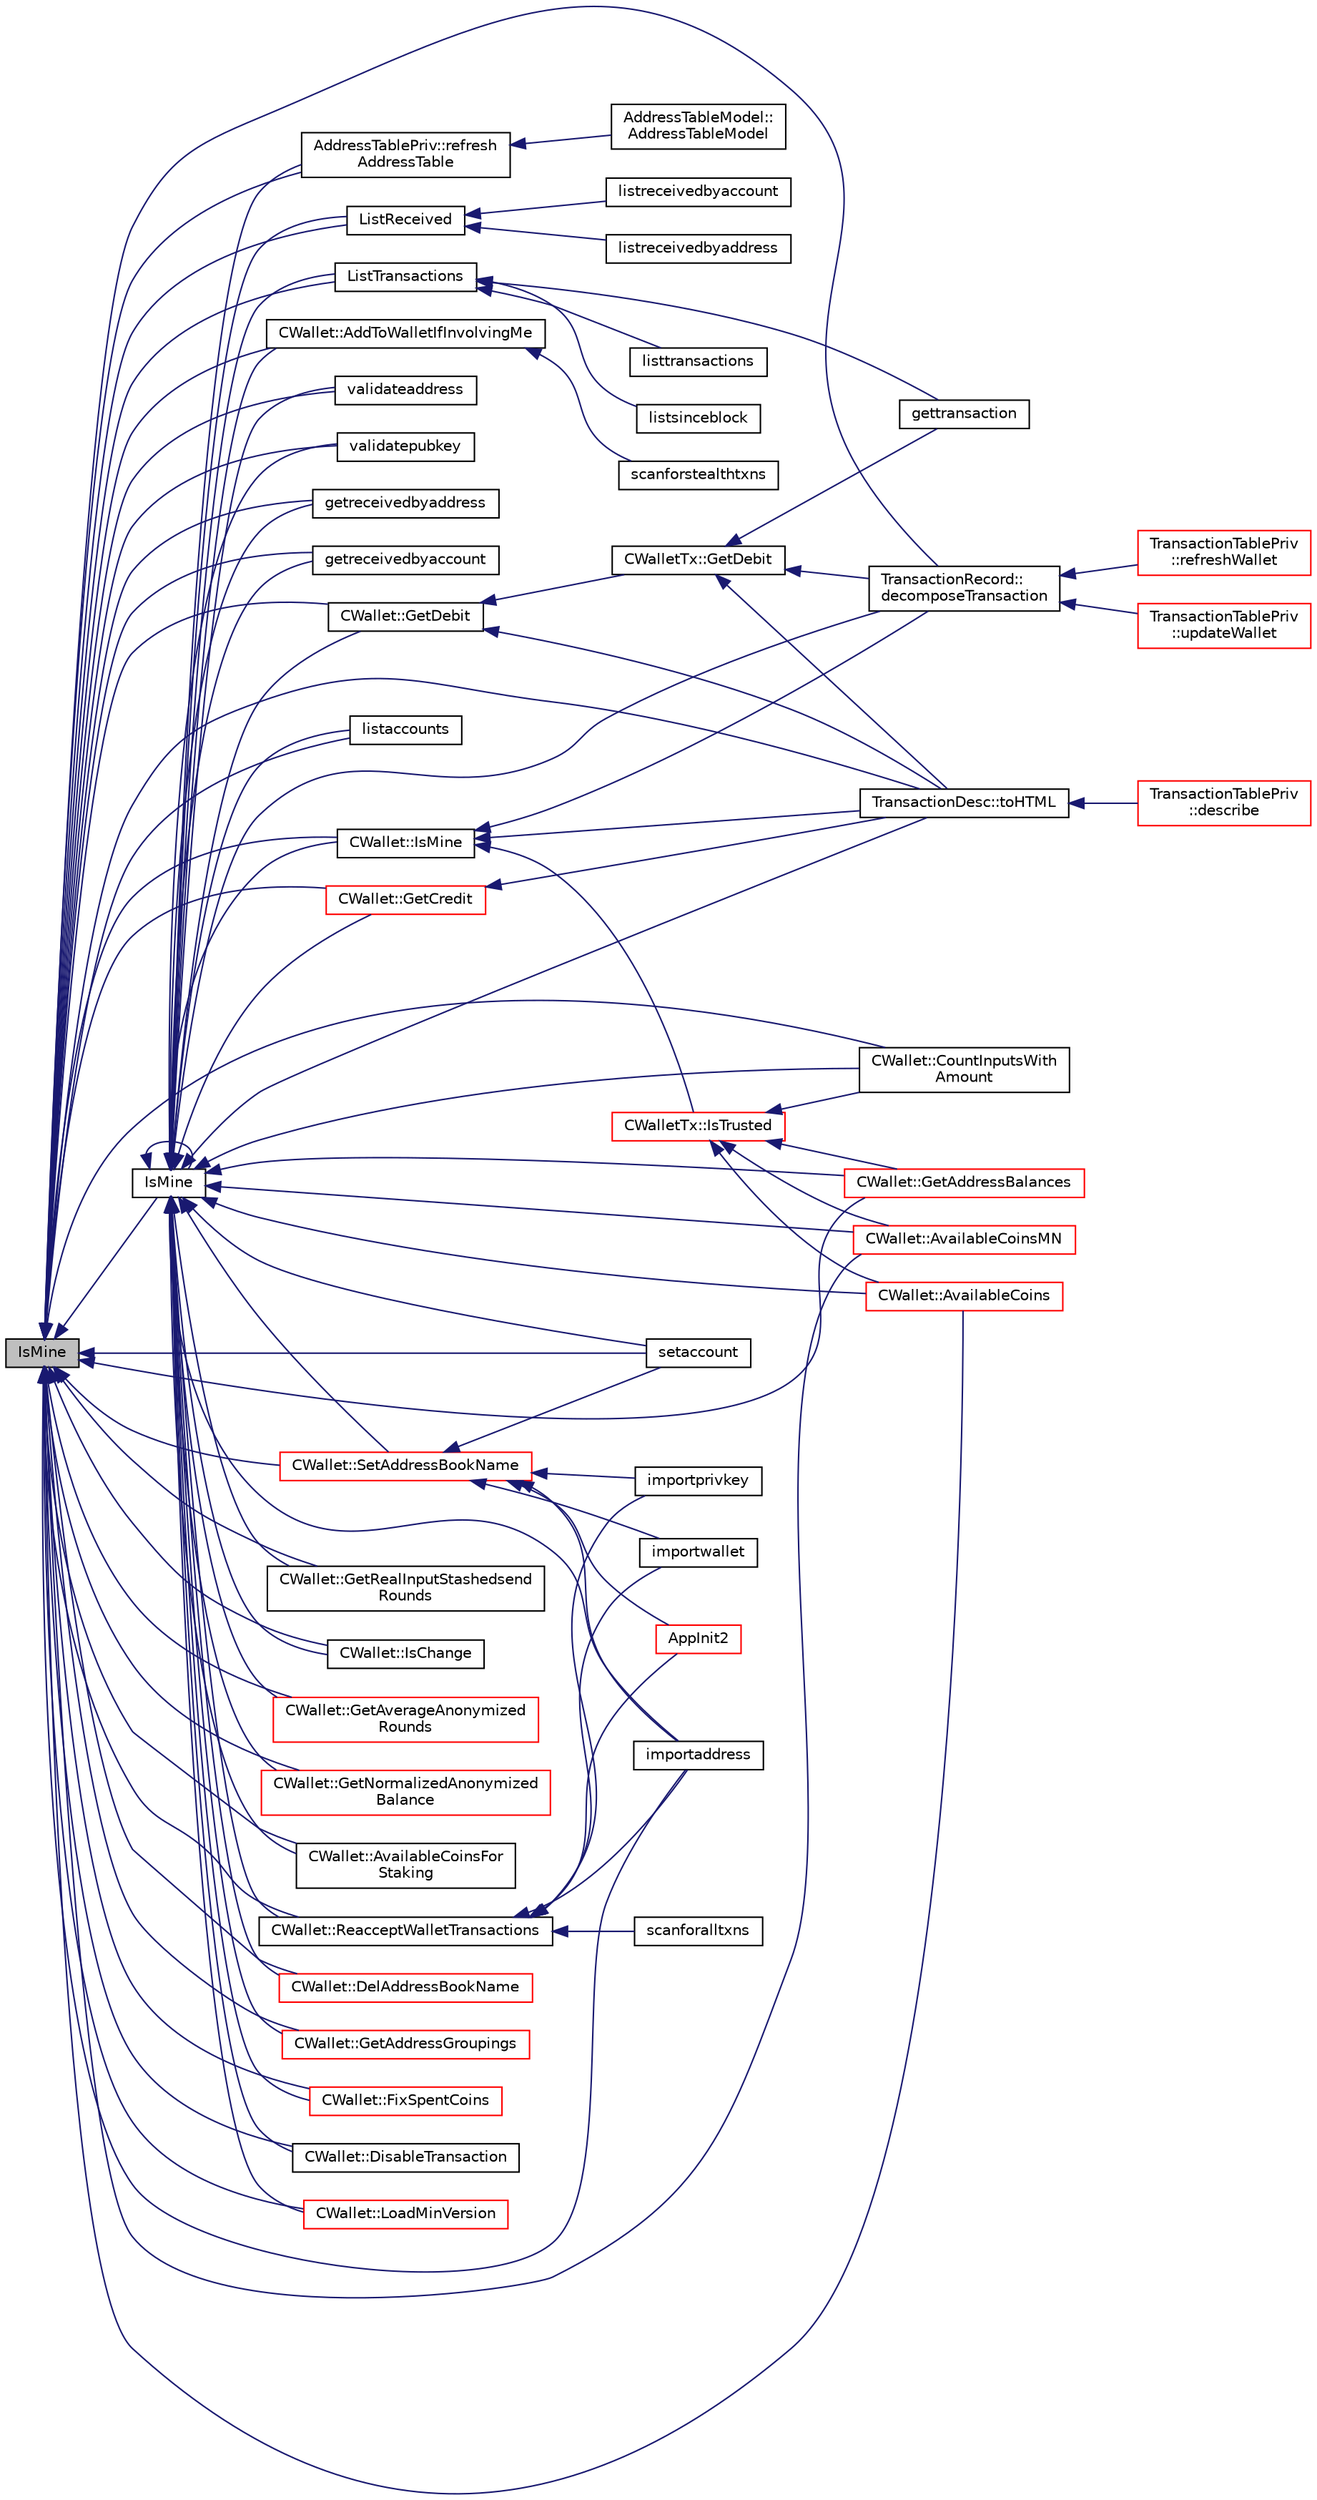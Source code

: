 digraph "IsMine"
{
  edge [fontname="Helvetica",fontsize="10",labelfontname="Helvetica",labelfontsize="10"];
  node [fontname="Helvetica",fontsize="10",shape=record];
  rankdir="LR";
  Node2366 [label="IsMine",height=0.2,width=0.4,color="black", fillcolor="grey75", style="filled", fontcolor="black"];
  Node2366 -> Node2367 [dir="back",color="midnightblue",fontsize="10",style="solid",fontname="Helvetica"];
  Node2367 [label="AddressTablePriv::refresh\lAddressTable",height=0.2,width=0.4,color="black", fillcolor="white", style="filled",URL="$de/dba/class_address_table_priv.html#af093c98444e8f734e08cfc2ce5b9b116"];
  Node2367 -> Node2368 [dir="back",color="midnightblue",fontsize="10",style="solid",fontname="Helvetica"];
  Node2368 [label="AddressTableModel::\lAddressTableModel",height=0.2,width=0.4,color="black", fillcolor="white", style="filled",URL="$d9/ded/class_address_table_model.html#a273787011f7e387cc68b8282539fb9ef"];
  Node2366 -> Node2369 [dir="back",color="midnightblue",fontsize="10",style="solid",fontname="Helvetica"];
  Node2369 [label="TransactionDesc::toHTML",height=0.2,width=0.4,color="black", fillcolor="white", style="filled",URL="$d4/da9/class_transaction_desc.html#ab7c9dbb2048aae121dd9d75df86e64f4"];
  Node2369 -> Node2370 [dir="back",color="midnightblue",fontsize="10",style="solid",fontname="Helvetica"];
  Node2370 [label="TransactionTablePriv\l::describe",height=0.2,width=0.4,color="red", fillcolor="white", style="filled",URL="$d2/ddb/class_transaction_table_priv.html#ab08d44e16bf6dd95b5b83959b3013780"];
  Node2366 -> Node2381 [dir="back",color="midnightblue",fontsize="10",style="solid",fontname="Helvetica"];
  Node2381 [label="TransactionRecord::\ldecomposeTransaction",height=0.2,width=0.4,color="black", fillcolor="white", style="filled",URL="$d1/da7/class_transaction_record.html#a9f5db4465fa5fdcc3f9af525096bcdb9"];
  Node2381 -> Node2382 [dir="back",color="midnightblue",fontsize="10",style="solid",fontname="Helvetica"];
  Node2382 [label="TransactionTablePriv\l::refreshWallet",height=0.2,width=0.4,color="red", fillcolor="white", style="filled",URL="$d2/ddb/class_transaction_table_priv.html#a1f81da5d7cfb2aac03a5e18e6bc91792"];
  Node2381 -> Node2383 [dir="back",color="midnightblue",fontsize="10",style="solid",fontname="Helvetica"];
  Node2383 [label="TransactionTablePriv\l::updateWallet",height=0.2,width=0.4,color="red", fillcolor="white", style="filled",URL="$d2/ddb/class_transaction_table_priv.html#a5a8454ce91251c4d9eb927bf2850745c"];
  Node2366 -> Node2385 [dir="back",color="midnightblue",fontsize="10",style="solid",fontname="Helvetica"];
  Node2385 [label="importaddress",height=0.2,width=0.4,color="black", fillcolor="white", style="filled",URL="$dc/dbf/rpcdump_8cpp.html#a457bc572859c8265c72a0afd1a6db56c"];
  Node2366 -> Node2386 [dir="back",color="midnightblue",fontsize="10",style="solid",fontname="Helvetica"];
  Node2386 [label="validateaddress",height=0.2,width=0.4,color="black", fillcolor="white", style="filled",URL="$db/d48/rpcmisc_8cpp.html#aea4124dcc1390de557db6128da0697f4"];
  Node2366 -> Node2387 [dir="back",color="midnightblue",fontsize="10",style="solid",fontname="Helvetica"];
  Node2387 [label="validatepubkey",height=0.2,width=0.4,color="black", fillcolor="white", style="filled",URL="$db/d48/rpcmisc_8cpp.html#a32620752527477f4bac811a7db5ab35b"];
  Node2366 -> Node2388 [dir="back",color="midnightblue",fontsize="10",style="solid",fontname="Helvetica"];
  Node2388 [label="setaccount",height=0.2,width=0.4,color="black", fillcolor="white", style="filled",URL="$df/d1d/rpcwallet_8cpp.html#a6bf0dc200554f841a4549a2e5087f699"];
  Node2366 -> Node2389 [dir="back",color="midnightblue",fontsize="10",style="solid",fontname="Helvetica"];
  Node2389 [label="getreceivedbyaddress",height=0.2,width=0.4,color="black", fillcolor="white", style="filled",URL="$df/d1d/rpcwallet_8cpp.html#abbb6475509aa2e69844f0b3a8bcb422a"];
  Node2366 -> Node2390 [dir="back",color="midnightblue",fontsize="10",style="solid",fontname="Helvetica"];
  Node2390 [label="getreceivedbyaccount",height=0.2,width=0.4,color="black", fillcolor="white", style="filled",URL="$df/d1d/rpcwallet_8cpp.html#a07526be5270b0e55b4a0b79c01205f3d"];
  Node2366 -> Node2391 [dir="back",color="midnightblue",fontsize="10",style="solid",fontname="Helvetica"];
  Node2391 [label="ListReceived",height=0.2,width=0.4,color="black", fillcolor="white", style="filled",URL="$df/d1d/rpcwallet_8cpp.html#a0cc958f67a8d6d0002cb4fee19eddb5c"];
  Node2391 -> Node2392 [dir="back",color="midnightblue",fontsize="10",style="solid",fontname="Helvetica"];
  Node2392 [label="listreceivedbyaddress",height=0.2,width=0.4,color="black", fillcolor="white", style="filled",URL="$df/d1d/rpcwallet_8cpp.html#a34b36ceb4a7e36e0dab24cf675c49da5"];
  Node2391 -> Node2393 [dir="back",color="midnightblue",fontsize="10",style="solid",fontname="Helvetica"];
  Node2393 [label="listreceivedbyaccount",height=0.2,width=0.4,color="black", fillcolor="white", style="filled",URL="$df/d1d/rpcwallet_8cpp.html#ab7e240a25a3d2d30ffb65bdfdfa082eb"];
  Node2366 -> Node2394 [dir="back",color="midnightblue",fontsize="10",style="solid",fontname="Helvetica"];
  Node2394 [label="ListTransactions",height=0.2,width=0.4,color="black", fillcolor="white", style="filled",URL="$df/d1d/rpcwallet_8cpp.html#a460d931e7f098979bea783409c971d53"];
  Node2394 -> Node2395 [dir="back",color="midnightblue",fontsize="10",style="solid",fontname="Helvetica"];
  Node2395 [label="listtransactions",height=0.2,width=0.4,color="black", fillcolor="white", style="filled",URL="$df/d1d/rpcwallet_8cpp.html#a3247ccfc52f810122e28895d423e13fd"];
  Node2394 -> Node2396 [dir="back",color="midnightblue",fontsize="10",style="solid",fontname="Helvetica"];
  Node2396 [label="listsinceblock",height=0.2,width=0.4,color="black", fillcolor="white", style="filled",URL="$df/d1d/rpcwallet_8cpp.html#a53cf4975a89f414ef3bd180f6b4773cd"];
  Node2394 -> Node2397 [dir="back",color="midnightblue",fontsize="10",style="solid",fontname="Helvetica"];
  Node2397 [label="gettransaction",height=0.2,width=0.4,color="black", fillcolor="white", style="filled",URL="$df/d1d/rpcwallet_8cpp.html#a845c15a1402787fcf2cc021111ea89f5"];
  Node2366 -> Node2398 [dir="back",color="midnightblue",fontsize="10",style="solid",fontname="Helvetica"];
  Node2398 [label="listaccounts",height=0.2,width=0.4,color="black", fillcolor="white", style="filled",URL="$df/d1d/rpcwallet_8cpp.html#a0cd5dc1112a6c6d5a29a381cd7967fc5"];
  Node2366 -> Node2399 [dir="back",color="midnightblue",fontsize="10",style="solid",fontname="Helvetica"];
  Node2399 [label="IsMine",height=0.2,width=0.4,color="black", fillcolor="white", style="filled",URL="$de/d7f/script_8h.html#adc59cf67d903c1ba1ef225561b85bfce"];
  Node2399 -> Node2367 [dir="back",color="midnightblue",fontsize="10",style="solid",fontname="Helvetica"];
  Node2399 -> Node2369 [dir="back",color="midnightblue",fontsize="10",style="solid",fontname="Helvetica"];
  Node2399 -> Node2381 [dir="back",color="midnightblue",fontsize="10",style="solid",fontname="Helvetica"];
  Node2399 -> Node2385 [dir="back",color="midnightblue",fontsize="10",style="solid",fontname="Helvetica"];
  Node2399 -> Node2386 [dir="back",color="midnightblue",fontsize="10",style="solid",fontname="Helvetica"];
  Node2399 -> Node2387 [dir="back",color="midnightblue",fontsize="10",style="solid",fontname="Helvetica"];
  Node2399 -> Node2388 [dir="back",color="midnightblue",fontsize="10",style="solid",fontname="Helvetica"];
  Node2399 -> Node2389 [dir="back",color="midnightblue",fontsize="10",style="solid",fontname="Helvetica"];
  Node2399 -> Node2390 [dir="back",color="midnightblue",fontsize="10",style="solid",fontname="Helvetica"];
  Node2399 -> Node2391 [dir="back",color="midnightblue",fontsize="10",style="solid",fontname="Helvetica"];
  Node2399 -> Node2394 [dir="back",color="midnightblue",fontsize="10",style="solid",fontname="Helvetica"];
  Node2399 -> Node2398 [dir="back",color="midnightblue",fontsize="10",style="solid",fontname="Helvetica"];
  Node2399 -> Node2399 [dir="back",color="midnightblue",fontsize="10",style="solid",fontname="Helvetica"];
  Node2399 -> Node2400 [dir="back",color="midnightblue",fontsize="10",style="solid",fontname="Helvetica"];
  Node2400 [label="CWallet::AddToWalletIfInvolvingMe",height=0.2,width=0.4,color="black", fillcolor="white", style="filled",URL="$d2/de5/class_c_wallet.html#a487f7cba517d37d24e5fa422711574d9"];
  Node2400 -> Node2401 [dir="back",color="midnightblue",fontsize="10",style="solid",fontname="Helvetica"];
  Node2401 [label="scanforstealthtxns",height=0.2,width=0.4,color="black", fillcolor="white", style="filled",URL="$df/d1d/rpcwallet_8cpp.html#a0ccac8f2681d64203d20324d6c06f2e3"];
  Node2399 -> Node2402 [dir="back",color="midnightblue",fontsize="10",style="solid",fontname="Helvetica"];
  Node2402 [label="CWallet::IsMine",height=0.2,width=0.4,color="black", fillcolor="white", style="filled",URL="$d2/de5/class_c_wallet.html#a4eada57edc1c443564b8cc9b853d955c"];
  Node2402 -> Node2369 [dir="back",color="midnightblue",fontsize="10",style="solid",fontname="Helvetica"];
  Node2402 -> Node2381 [dir="back",color="midnightblue",fontsize="10",style="solid",fontname="Helvetica"];
  Node2402 -> Node2403 [dir="back",color="midnightblue",fontsize="10",style="solid",fontname="Helvetica"];
  Node2403 [label="CWalletTx::IsTrusted",height=0.2,width=0.4,color="red", fillcolor="white", style="filled",URL="$d6/d53/class_c_wallet_tx.html#a71efb0d5b5def8ae00a1d74b8741bfcb"];
  Node2403 -> Node2458 [dir="back",color="midnightblue",fontsize="10",style="solid",fontname="Helvetica"];
  Node2458 [label="CWallet::AvailableCoins",height=0.2,width=0.4,color="red", fillcolor="white", style="filled",URL="$d2/de5/class_c_wallet.html#a0f950dede91de2be32ea8c43a40469ab"];
  Node2403 -> Node2463 [dir="back",color="midnightblue",fontsize="10",style="solid",fontname="Helvetica"];
  Node2463 [label="CWallet::AvailableCoinsMN",height=0.2,width=0.4,color="red", fillcolor="white", style="filled",URL="$d2/de5/class_c_wallet.html#a8ba0ffab3889fb1d3519d8578e26cb16"];
  Node2403 -> Node2467 [dir="back",color="midnightblue",fontsize="10",style="solid",fontname="Helvetica"];
  Node2467 [label="CWallet::CountInputsWith\lAmount",height=0.2,width=0.4,color="black", fillcolor="white", style="filled",URL="$d2/de5/class_c_wallet.html#afc835c371840922eb33457c09cf43ba6"];
  Node2403 -> Node2468 [dir="back",color="midnightblue",fontsize="10",style="solid",fontname="Helvetica"];
  Node2468 [label="CWallet::GetAddressBalances",height=0.2,width=0.4,color="red", fillcolor="white", style="filled",URL="$d2/de5/class_c_wallet.html#aadffdf5d0e2f2413cdcc2a39fc2e310d"];
  Node2399 -> Node2470 [dir="back",color="midnightblue",fontsize="10",style="solid",fontname="Helvetica"];
  Node2470 [label="CWallet::GetDebit",height=0.2,width=0.4,color="black", fillcolor="white", style="filled",URL="$d2/de5/class_c_wallet.html#a5ab4855aac6f4b335421944403e44d6d"];
  Node2470 -> Node2369 [dir="back",color="midnightblue",fontsize="10",style="solid",fontname="Helvetica"];
  Node2470 -> Node2471 [dir="back",color="midnightblue",fontsize="10",style="solid",fontname="Helvetica"];
  Node2471 [label="CWalletTx::GetDebit",height=0.2,width=0.4,color="black", fillcolor="white", style="filled",URL="$d6/d53/class_c_wallet_tx.html#a7757c17a323e5f6f75c92acb398d3568"];
  Node2471 -> Node2369 [dir="back",color="midnightblue",fontsize="10",style="solid",fontname="Helvetica"];
  Node2471 -> Node2381 [dir="back",color="midnightblue",fontsize="10",style="solid",fontname="Helvetica"];
  Node2471 -> Node2397 [dir="back",color="midnightblue",fontsize="10",style="solid",fontname="Helvetica"];
  Node2399 -> Node2472 [dir="back",color="midnightblue",fontsize="10",style="solid",fontname="Helvetica"];
  Node2472 [label="CWallet::GetRealInputStashedsend\lRounds",height=0.2,width=0.4,color="black", fillcolor="white", style="filled",URL="$d2/de5/class_c_wallet.html#af50f4097083844f785062b7c7ae0c767"];
  Node2399 -> Node2473 [dir="back",color="midnightblue",fontsize="10",style="solid",fontname="Helvetica"];
  Node2473 [label="CWallet::IsChange",height=0.2,width=0.4,color="black", fillcolor="white", style="filled",URL="$d2/de5/class_c_wallet.html#aba1c6108b7d2d3800dd487bab4c4c82e"];
  Node2399 -> Node2474 [dir="back",color="midnightblue",fontsize="10",style="solid",fontname="Helvetica"];
  Node2474 [label="CWallet::ReacceptWalletTransactions",height=0.2,width=0.4,color="black", fillcolor="white", style="filled",URL="$d2/de5/class_c_wallet.html#a796c23450c8482e10e0c75ae5c1fa8ed"];
  Node2474 -> Node2431 [dir="back",color="midnightblue",fontsize="10",style="solid",fontname="Helvetica"];
  Node2431 [label="AppInit2",height=0.2,width=0.4,color="red", fillcolor="white", style="filled",URL="$d8/dc0/init_8h.html#a1a4c1bfbf6ba1db77e988b89b9cadfd3",tooltip="Initialize ion. "];
  Node2474 -> Node2475 [dir="back",color="midnightblue",fontsize="10",style="solid",fontname="Helvetica"];
  Node2475 [label="importprivkey",height=0.2,width=0.4,color="black", fillcolor="white", style="filled",URL="$dc/dbf/rpcdump_8cpp.html#a3a6fdb974fce01220a895393d444e981"];
  Node2474 -> Node2385 [dir="back",color="midnightblue",fontsize="10",style="solid",fontname="Helvetica"];
  Node2474 -> Node2476 [dir="back",color="midnightblue",fontsize="10",style="solid",fontname="Helvetica"];
  Node2476 [label="importwallet",height=0.2,width=0.4,color="black", fillcolor="white", style="filled",URL="$dc/dbf/rpcdump_8cpp.html#a2566d5c9dd1938b74e70398cdb3ac5c1"];
  Node2474 -> Node2477 [dir="back",color="midnightblue",fontsize="10",style="solid",fontname="Helvetica"];
  Node2477 [label="scanforalltxns",height=0.2,width=0.4,color="black", fillcolor="white", style="filled",URL="$df/d1d/rpcwallet_8cpp.html#a798669ad37caa71ddd18f73bc5aa5841"];
  Node2399 -> Node2478 [dir="back",color="midnightblue",fontsize="10",style="solid",fontname="Helvetica"];
  Node2478 [label="CWallet::GetAverageAnonymized\lRounds",height=0.2,width=0.4,color="red", fillcolor="white", style="filled",URL="$d2/de5/class_c_wallet.html#accf9e710f6c24cc4258986adc3513685"];
  Node2399 -> Node2479 [dir="back",color="midnightblue",fontsize="10",style="solid",fontname="Helvetica"];
  Node2479 [label="CWallet::GetNormalizedAnonymized\lBalance",height=0.2,width=0.4,color="red", fillcolor="white", style="filled",URL="$d2/de5/class_c_wallet.html#a24e9c793a438c84b48811bd5b7d4edc6"];
  Node2399 -> Node2458 [dir="back",color="midnightblue",fontsize="10",style="solid",fontname="Helvetica"];
  Node2399 -> Node2463 [dir="back",color="midnightblue",fontsize="10",style="solid",fontname="Helvetica"];
  Node2399 -> Node2480 [dir="back",color="midnightblue",fontsize="10",style="solid",fontname="Helvetica"];
  Node2480 [label="CWallet::AvailableCoinsFor\lStaking",height=0.2,width=0.4,color="black", fillcolor="white", style="filled",URL="$d2/de5/class_c_wallet.html#a2493cd9ef6417aec00d72942c4340903"];
  Node2399 -> Node2467 [dir="back",color="midnightblue",fontsize="10",style="solid",fontname="Helvetica"];
  Node2399 -> Node2481 [dir="back",color="midnightblue",fontsize="10",style="solid",fontname="Helvetica"];
  Node2481 [label="CWallet::SetAddressBookName",height=0.2,width=0.4,color="red", fillcolor="white", style="filled",URL="$d2/de5/class_c_wallet.html#a95d2dd3693db562aa11afbecf33e1276"];
  Node2481 -> Node2431 [dir="back",color="midnightblue",fontsize="10",style="solid",fontname="Helvetica"];
  Node2481 -> Node2475 [dir="back",color="midnightblue",fontsize="10",style="solid",fontname="Helvetica"];
  Node2481 -> Node2385 [dir="back",color="midnightblue",fontsize="10",style="solid",fontname="Helvetica"];
  Node2481 -> Node2476 [dir="back",color="midnightblue",fontsize="10",style="solid",fontname="Helvetica"];
  Node2481 -> Node2388 [dir="back",color="midnightblue",fontsize="10",style="solid",fontname="Helvetica"];
  Node2399 -> Node2493 [dir="back",color="midnightblue",fontsize="10",style="solid",fontname="Helvetica"];
  Node2493 [label="CWallet::DelAddressBookName",height=0.2,width=0.4,color="red", fillcolor="white", style="filled",URL="$d2/de5/class_c_wallet.html#ac21ad6cf1271b08f0392259643ef5804"];
  Node2399 -> Node2468 [dir="back",color="midnightblue",fontsize="10",style="solid",fontname="Helvetica"];
  Node2399 -> Node2495 [dir="back",color="midnightblue",fontsize="10",style="solid",fontname="Helvetica"];
  Node2495 [label="CWallet::GetAddressGroupings",height=0.2,width=0.4,color="red", fillcolor="white", style="filled",URL="$d2/de5/class_c_wallet.html#a8eacbac6ad3697d90b98dfe02632f8ef"];
  Node2399 -> Node2496 [dir="back",color="midnightblue",fontsize="10",style="solid",fontname="Helvetica"];
  Node2496 [label="CWallet::FixSpentCoins",height=0.2,width=0.4,color="red", fillcolor="white", style="filled",URL="$d2/de5/class_c_wallet.html#a241637cb0e658b5980037e1490d31b11"];
  Node2399 -> Node2501 [dir="back",color="midnightblue",fontsize="10",style="solid",fontname="Helvetica"];
  Node2501 [label="CWallet::DisableTransaction",height=0.2,width=0.4,color="black", fillcolor="white", style="filled",URL="$d2/de5/class_c_wallet.html#a1782cbf0771e3c5dc440cbfd421a97b2"];
  Node2399 -> Node2428 [dir="back",color="midnightblue",fontsize="10",style="solid",fontname="Helvetica"];
  Node2428 [label="CWallet::LoadMinVersion",height=0.2,width=0.4,color="red", fillcolor="white", style="filled",URL="$d2/de5/class_c_wallet.html#a88317da8dab80135b8db73e945e15b60"];
  Node2399 -> Node2502 [dir="back",color="midnightblue",fontsize="10",style="solid",fontname="Helvetica"];
  Node2502 [label="CWallet::GetCredit",height=0.2,width=0.4,color="red", fillcolor="white", style="filled",URL="$d2/de5/class_c_wallet.html#aa60b69c7d4ea6063ed83b13d7c6fe695"];
  Node2502 -> Node2369 [dir="back",color="midnightblue",fontsize="10",style="solid",fontname="Helvetica"];
  Node2366 -> Node2400 [dir="back",color="midnightblue",fontsize="10",style="solid",fontname="Helvetica"];
  Node2366 -> Node2402 [dir="back",color="midnightblue",fontsize="10",style="solid",fontname="Helvetica"];
  Node2366 -> Node2470 [dir="back",color="midnightblue",fontsize="10",style="solid",fontname="Helvetica"];
  Node2366 -> Node2472 [dir="back",color="midnightblue",fontsize="10",style="solid",fontname="Helvetica"];
  Node2366 -> Node2473 [dir="back",color="midnightblue",fontsize="10",style="solid",fontname="Helvetica"];
  Node2366 -> Node2474 [dir="back",color="midnightblue",fontsize="10",style="solid",fontname="Helvetica"];
  Node2366 -> Node2478 [dir="back",color="midnightblue",fontsize="10",style="solid",fontname="Helvetica"];
  Node2366 -> Node2479 [dir="back",color="midnightblue",fontsize="10",style="solid",fontname="Helvetica"];
  Node2366 -> Node2458 [dir="back",color="midnightblue",fontsize="10",style="solid",fontname="Helvetica"];
  Node2366 -> Node2463 [dir="back",color="midnightblue",fontsize="10",style="solid",fontname="Helvetica"];
  Node2366 -> Node2480 [dir="back",color="midnightblue",fontsize="10",style="solid",fontname="Helvetica"];
  Node2366 -> Node2467 [dir="back",color="midnightblue",fontsize="10",style="solid",fontname="Helvetica"];
  Node2366 -> Node2481 [dir="back",color="midnightblue",fontsize="10",style="solid",fontname="Helvetica"];
  Node2366 -> Node2493 [dir="back",color="midnightblue",fontsize="10",style="solid",fontname="Helvetica"];
  Node2366 -> Node2468 [dir="back",color="midnightblue",fontsize="10",style="solid",fontname="Helvetica"];
  Node2366 -> Node2495 [dir="back",color="midnightblue",fontsize="10",style="solid",fontname="Helvetica"];
  Node2366 -> Node2496 [dir="back",color="midnightblue",fontsize="10",style="solid",fontname="Helvetica"];
  Node2366 -> Node2501 [dir="back",color="midnightblue",fontsize="10",style="solid",fontname="Helvetica"];
  Node2366 -> Node2428 [dir="back",color="midnightblue",fontsize="10",style="solid",fontname="Helvetica"];
  Node2366 -> Node2502 [dir="back",color="midnightblue",fontsize="10",style="solid",fontname="Helvetica"];
}
